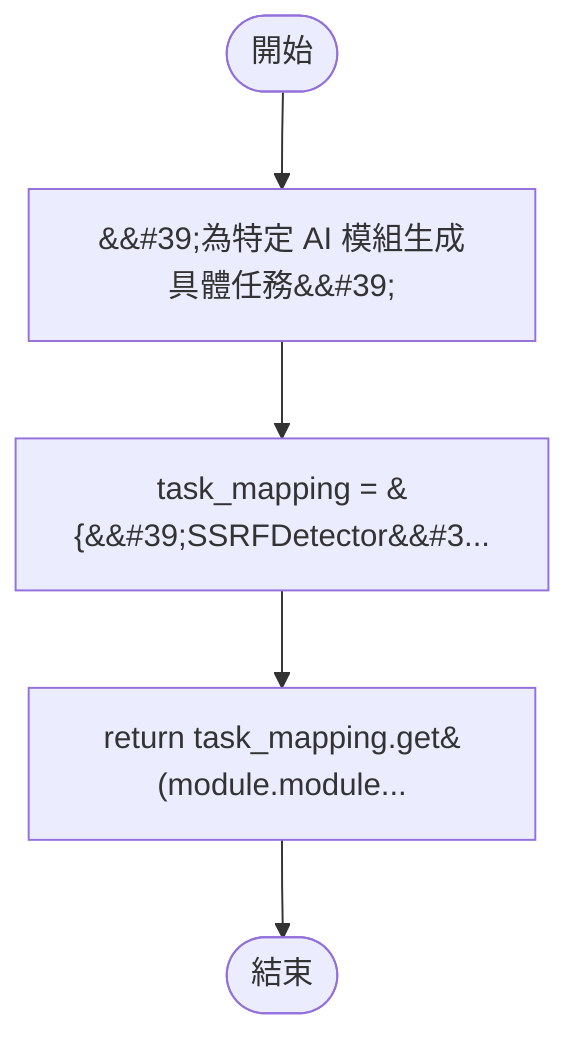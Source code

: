 flowchart TB
    n1([開始])
    n2([結束])
    n3[&amp;&#35;39;為特定 AI 模組生成具體任務&amp;&#35;39;]
    n4[task_mapping = &#123;&amp;&#35;39;SSRFDetector&amp;&#35;3...]
    n5[return task_mapping.get&#40;module.module...]
    n1 --> n3
    n3 --> n4
    n4 --> n5
    n5 --> n2